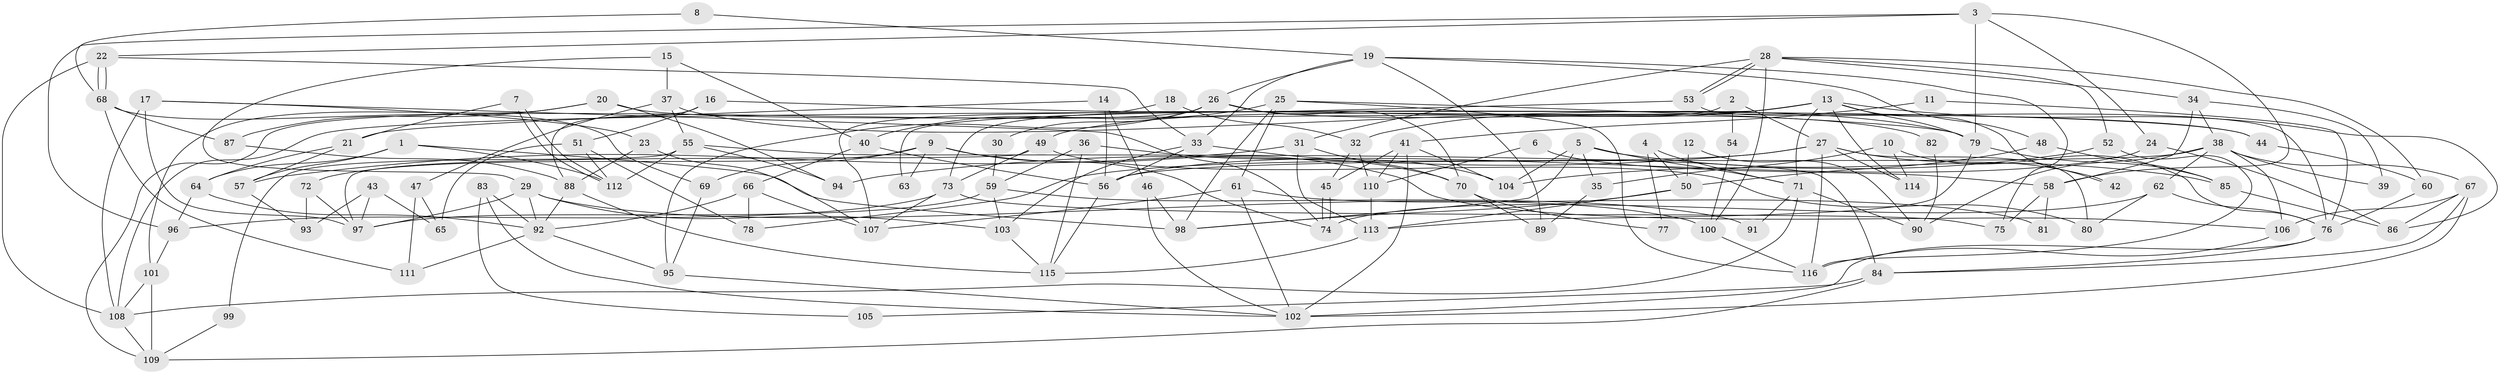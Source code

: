 // Generated by graph-tools (version 1.1) at 2025/02/03/09/25 03:02:04]
// undirected, 116 vertices, 232 edges
graph export_dot {
graph [start="1"]
  node [color=gray90,style=filled];
  1;
  2;
  3;
  4;
  5;
  6;
  7;
  8;
  9;
  10;
  11;
  12;
  13;
  14;
  15;
  16;
  17;
  18;
  19;
  20;
  21;
  22;
  23;
  24;
  25;
  26;
  27;
  28;
  29;
  30;
  31;
  32;
  33;
  34;
  35;
  36;
  37;
  38;
  39;
  40;
  41;
  42;
  43;
  44;
  45;
  46;
  47;
  48;
  49;
  50;
  51;
  52;
  53;
  54;
  55;
  56;
  57;
  58;
  59;
  60;
  61;
  62;
  63;
  64;
  65;
  66;
  67;
  68;
  69;
  70;
  71;
  72;
  73;
  74;
  75;
  76;
  77;
  78;
  79;
  80;
  81;
  82;
  83;
  84;
  85;
  86;
  87;
  88;
  89;
  90;
  91;
  92;
  93;
  94;
  95;
  96;
  97;
  98;
  99;
  100;
  101;
  102;
  103;
  104;
  105;
  106;
  107;
  108;
  109;
  110;
  111;
  112;
  113;
  114;
  115;
  116;
  1 -- 98;
  1 -- 112;
  1 -- 57;
  1 -- 64;
  2 -- 27;
  2 -- 73;
  2 -- 54;
  3 -- 79;
  3 -- 22;
  3 -- 24;
  3 -- 58;
  3 -- 96;
  4 -- 71;
  4 -- 50;
  4 -- 77;
  5 -- 104;
  5 -- 71;
  5 -- 35;
  5 -- 85;
  5 -- 98;
  6 -- 110;
  6 -- 58;
  7 -- 21;
  7 -- 112;
  7 -- 112;
  8 -- 19;
  8 -- 68;
  9 -- 106;
  9 -- 74;
  9 -- 63;
  9 -- 69;
  9 -- 72;
  10 -- 35;
  10 -- 76;
  10 -- 114;
  11 -- 76;
  11 -- 41;
  12 -- 90;
  12 -- 50;
  13 -- 32;
  13 -- 114;
  13 -- 42;
  13 -- 49;
  13 -- 63;
  13 -- 71;
  13 -- 79;
  13 -- 86;
  14 -- 21;
  14 -- 46;
  14 -- 56;
  15 -- 40;
  15 -- 29;
  15 -- 37;
  16 -- 51;
  16 -- 88;
  16 -- 44;
  17 -- 97;
  17 -- 74;
  17 -- 23;
  17 -- 108;
  18 -- 107;
  18 -- 32;
  19 -- 75;
  19 -- 48;
  19 -- 26;
  19 -- 33;
  19 -- 89;
  20 -- 94;
  20 -- 87;
  20 -- 44;
  20 -- 101;
  21 -- 57;
  21 -- 64;
  22 -- 108;
  22 -- 68;
  22 -- 68;
  22 -- 33;
  23 -- 88;
  23 -- 107;
  24 -- 56;
  24 -- 86;
  25 -- 79;
  25 -- 40;
  25 -- 61;
  25 -- 98;
  25 -- 116;
  26 -- 109;
  26 -- 30;
  26 -- 70;
  26 -- 82;
  26 -- 95;
  27 -- 116;
  27 -- 80;
  27 -- 42;
  27 -- 78;
  27 -- 94;
  27 -- 114;
  28 -- 100;
  28 -- 53;
  28 -- 53;
  28 -- 31;
  28 -- 34;
  28 -- 52;
  28 -- 60;
  29 -- 97;
  29 -- 92;
  29 -- 100;
  29 -- 103;
  30 -- 59;
  31 -- 113;
  31 -- 57;
  31 -- 70;
  32 -- 110;
  32 -- 45;
  33 -- 56;
  33 -- 103;
  33 -- 104;
  34 -- 38;
  34 -- 39;
  34 -- 58;
  35 -- 89;
  36 -- 70;
  36 -- 115;
  36 -- 59;
  37 -- 79;
  37 -- 47;
  37 -- 55;
  38 -- 56;
  38 -- 67;
  38 -- 39;
  38 -- 62;
  38 -- 90;
  38 -- 106;
  40 -- 56;
  40 -- 66;
  41 -- 104;
  41 -- 102;
  41 -- 45;
  41 -- 110;
  43 -- 97;
  43 -- 93;
  43 -- 65;
  44 -- 60;
  45 -- 74;
  45 -- 74;
  46 -- 98;
  46 -- 102;
  47 -- 111;
  47 -- 65;
  48 -- 50;
  48 -- 85;
  49 -- 73;
  49 -- 80;
  49 -- 97;
  50 -- 113;
  50 -- 98;
  51 -- 65;
  51 -- 112;
  51 -- 78;
  52 -- 116;
  52 -- 104;
  53 -- 76;
  53 -- 108;
  54 -- 100;
  55 -- 84;
  55 -- 94;
  55 -- 99;
  55 -- 112;
  56 -- 115;
  57 -- 93;
  58 -- 75;
  58 -- 81;
  59 -- 103;
  59 -- 91;
  59 -- 97;
  60 -- 76;
  61 -- 102;
  61 -- 81;
  61 -- 107;
  62 -- 76;
  62 -- 74;
  62 -- 80;
  64 -- 96;
  64 -- 92;
  66 -- 107;
  66 -- 78;
  66 -- 92;
  67 -- 102;
  67 -- 86;
  67 -- 84;
  67 -- 106;
  68 -- 69;
  68 -- 87;
  68 -- 111;
  69 -- 95;
  70 -- 77;
  70 -- 89;
  71 -- 108;
  71 -- 90;
  71 -- 91;
  72 -- 97;
  72 -- 93;
  73 -- 107;
  73 -- 96;
  73 -- 75;
  76 -- 84;
  76 -- 102;
  79 -- 85;
  79 -- 113;
  82 -- 90;
  83 -- 92;
  83 -- 102;
  83 -- 105;
  84 -- 109;
  84 -- 105;
  85 -- 86;
  87 -- 88;
  88 -- 115;
  88 -- 92;
  92 -- 95;
  92 -- 111;
  95 -- 102;
  96 -- 101;
  99 -- 109;
  100 -- 116;
  101 -- 108;
  101 -- 109;
  103 -- 115;
  106 -- 116;
  108 -- 109;
  110 -- 113;
  113 -- 115;
}
